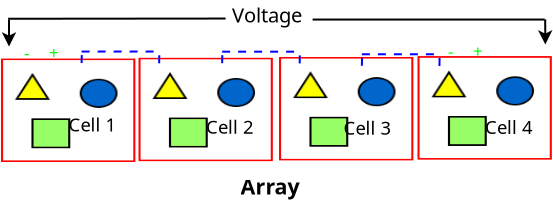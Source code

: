 <?xml version="1.0" encoding="UTF-8"?>
<dia:diagram xmlns:dia="http://www.lysator.liu.se/~alla/dia/">
  <dia:layer name="Segundo Plano" visible="true" active="true">
    <dia:object type="Standard - Image" version="0" id="O0">
      <dia:attribute name="obj_pos">
        <dia:point val="17.8,10.8"/>
      </dia:attribute>
      <dia:attribute name="obj_bb">
        <dia:rectangle val="17.75,10.75;24.568,16.023"/>
      </dia:attribute>
      <dia:attribute name="elem_corner">
        <dia:point val="17.8,10.8"/>
      </dia:attribute>
      <dia:attribute name="elem_width">
        <dia:real val="6.718"/>
      </dia:attribute>
      <dia:attribute name="elem_height">
        <dia:real val="5.173"/>
      </dia:attribute>
      <dia:attribute name="draw_border">
        <dia:boolean val="false"/>
      </dia:attribute>
      <dia:attribute name="keep_aspect">
        <dia:boolean val="true"/>
      </dia:attribute>
      <dia:attribute name="file">
        <dia:string>#/home/benjamim/Imagens/Cliparts/battery2.jpg#</dia:string>
      </dia:attribute>
    </dia:object>
    <dia:object type="Standard - Text" version="1" id="O1">
      <dia:attribute name="obj_pos">
        <dia:point val="29.35,9"/>
      </dia:attribute>
      <dia:attribute name="obj_bb">
        <dia:rectangle val="29.35,8.065;33.13,9.238"/>
      </dia:attribute>
      <dia:attribute name="text">
        <dia:composite type="text">
          <dia:attribute name="string">
            <dia:string>#Voltage#</dia:string>
          </dia:attribute>
          <dia:attribute name="font">
            <dia:font family="sans" style="0" name="Helvetica"/>
          </dia:attribute>
          <dia:attribute name="height">
            <dia:real val="1.259"/>
          </dia:attribute>
          <dia:attribute name="pos">
            <dia:point val="29.35,9"/>
          </dia:attribute>
          <dia:attribute name="color">
            <dia:color val="#000000"/>
          </dia:attribute>
          <dia:attribute name="alignment">
            <dia:enum val="0"/>
          </dia:attribute>
        </dia:composite>
      </dia:attribute>
      <dia:attribute name="valign">
        <dia:enum val="3"/>
      </dia:attribute>
    </dia:object>
    <dia:object type="Standard - Line" version="0" id="O2">
      <dia:attribute name="obj_pos">
        <dia:point val="18.2,10.2"/>
      </dia:attribute>
      <dia:attribute name="obj_bb">
        <dia:rectangle val="17.838,8.8;18.562,10.25"/>
      </dia:attribute>
      <dia:attribute name="conn_endpoints">
        <dia:point val="18.2,10.2"/>
        <dia:point val="18.2,8.85"/>
      </dia:attribute>
      <dia:attribute name="numcp">
        <dia:int val="1"/>
      </dia:attribute>
      <dia:attribute name="start_arrow">
        <dia:enum val="22"/>
      </dia:attribute>
      <dia:attribute name="start_arrow_length">
        <dia:real val="0.5"/>
      </dia:attribute>
      <dia:attribute name="start_arrow_width">
        <dia:real val="0.5"/>
      </dia:attribute>
    </dia:object>
    <dia:object type="Standard - Line" version="0" id="O3">
      <dia:attribute name="obj_pos">
        <dia:point val="45.016,10.099"/>
      </dia:attribute>
      <dia:attribute name="obj_bb">
        <dia:rectangle val="44.65,8.789;45.374,10.149"/>
      </dia:attribute>
      <dia:attribute name="conn_endpoints">
        <dia:point val="45.016,10.099"/>
        <dia:point val="45.009,8.839"/>
      </dia:attribute>
      <dia:attribute name="numcp">
        <dia:int val="1"/>
      </dia:attribute>
      <dia:attribute name="start_arrow">
        <dia:enum val="22"/>
      </dia:attribute>
      <dia:attribute name="start_arrow_length">
        <dia:real val="0.5"/>
      </dia:attribute>
      <dia:attribute name="start_arrow_width">
        <dia:real val="0.5"/>
      </dia:attribute>
    </dia:object>
    <dia:object type="Standard - Image" version="0" id="O4">
      <dia:attribute name="obj_pos">
        <dia:point val="24.675,10.76"/>
      </dia:attribute>
      <dia:attribute name="obj_bb">
        <dia:rectangle val="24.625,10.71;31.443,15.983"/>
      </dia:attribute>
      <dia:attribute name="elem_corner">
        <dia:point val="24.675,10.76"/>
      </dia:attribute>
      <dia:attribute name="elem_width">
        <dia:real val="6.718"/>
      </dia:attribute>
      <dia:attribute name="elem_height">
        <dia:real val="5.173"/>
      </dia:attribute>
      <dia:attribute name="draw_border">
        <dia:boolean val="false"/>
      </dia:attribute>
      <dia:attribute name="keep_aspect">
        <dia:boolean val="true"/>
      </dia:attribute>
      <dia:attribute name="file">
        <dia:string>#/home/benjamim/Imagens/Cliparts/battery2.jpg#</dia:string>
      </dia:attribute>
    </dia:object>
    <dia:object type="Standard - Image" version="0" id="O5">
      <dia:attribute name="obj_pos">
        <dia:point val="31.7,10.72"/>
      </dia:attribute>
      <dia:attribute name="obj_bb">
        <dia:rectangle val="31.65,10.67;38.468,15.943"/>
      </dia:attribute>
      <dia:attribute name="elem_corner">
        <dia:point val="31.7,10.72"/>
      </dia:attribute>
      <dia:attribute name="elem_width">
        <dia:real val="6.718"/>
      </dia:attribute>
      <dia:attribute name="elem_height">
        <dia:real val="5.173"/>
      </dia:attribute>
      <dia:attribute name="draw_border">
        <dia:boolean val="false"/>
      </dia:attribute>
      <dia:attribute name="keep_aspect">
        <dia:boolean val="true"/>
      </dia:attribute>
      <dia:attribute name="file">
        <dia:string>#/home/benjamim/Imagens/Cliparts/battery2.jpg#</dia:string>
      </dia:attribute>
    </dia:object>
    <dia:object type="Standard - Image" version="0" id="O6">
      <dia:attribute name="obj_pos">
        <dia:point val="38.625,10.68"/>
      </dia:attribute>
      <dia:attribute name="obj_bb">
        <dia:rectangle val="38.575,10.63;45.393,15.903"/>
      </dia:attribute>
      <dia:attribute name="elem_corner">
        <dia:point val="38.625,10.68"/>
      </dia:attribute>
      <dia:attribute name="elem_width">
        <dia:real val="6.718"/>
      </dia:attribute>
      <dia:attribute name="elem_height">
        <dia:real val="5.173"/>
      </dia:attribute>
      <dia:attribute name="draw_border">
        <dia:boolean val="false"/>
      </dia:attribute>
      <dia:attribute name="keep_aspect">
        <dia:boolean val="true"/>
      </dia:attribute>
      <dia:attribute name="file">
        <dia:string>#/home/benjamim/Imagens/Cliparts/battery2.jpg#</dia:string>
      </dia:attribute>
    </dia:object>
    <dia:group>
      <dia:object type="Standard - Line" version="0" id="O7">
        <dia:attribute name="obj_pos">
          <dia:point val="21.831,10.45"/>
        </dia:attribute>
        <dia:attribute name="obj_bb">
          <dia:rectangle val="21.781,10.4;25.793,10.5"/>
        </dia:attribute>
        <dia:attribute name="conn_endpoints">
          <dia:point val="21.831,10.45"/>
          <dia:point val="25.743,10.45"/>
        </dia:attribute>
        <dia:attribute name="numcp">
          <dia:int val="1"/>
        </dia:attribute>
        <dia:attribute name="line_color">
          <dia:color val="#0000ff"/>
        </dia:attribute>
        <dia:attribute name="line_style">
          <dia:enum val="1"/>
        </dia:attribute>
        <dia:attribute name="dashlength">
          <dia:real val="0.4"/>
        </dia:attribute>
      </dia:object>
      <dia:object type="Standard - Line" version="0" id="O8">
        <dia:attribute name="obj_pos">
          <dia:point val="21.831,11.025"/>
        </dia:attribute>
        <dia:attribute name="obj_bb">
          <dia:rectangle val="21.78,10.374;21.894,11.076"/>
        </dia:attribute>
        <dia:attribute name="conn_endpoints">
          <dia:point val="21.831,11.025"/>
          <dia:point val="21.843,10.425"/>
        </dia:attribute>
        <dia:attribute name="numcp">
          <dia:int val="1"/>
        </dia:attribute>
        <dia:attribute name="line_color">
          <dia:color val="#0000ff"/>
        </dia:attribute>
        <dia:attribute name="line_style">
          <dia:enum val="1"/>
        </dia:attribute>
        <dia:attribute name="dashlength">
          <dia:real val="0.4"/>
        </dia:attribute>
      </dia:object>
      <dia:object type="Standard - Line" version="0" id="O9">
        <dia:attribute name="obj_pos">
          <dia:point val="25.708,11.037"/>
        </dia:attribute>
        <dia:attribute name="obj_bb">
          <dia:rectangle val="25.657,10.374;25.769,11.088"/>
        </dia:attribute>
        <dia:attribute name="conn_endpoints">
          <dia:point val="25.708,11.037"/>
          <dia:point val="25.718,10.425"/>
        </dia:attribute>
        <dia:attribute name="numcp">
          <dia:int val="1"/>
        </dia:attribute>
        <dia:attribute name="line_color">
          <dia:color val="#0000ff"/>
        </dia:attribute>
        <dia:attribute name="line_style">
          <dia:enum val="1"/>
        </dia:attribute>
        <dia:attribute name="dashlength">
          <dia:real val="0.4"/>
        </dia:attribute>
      </dia:object>
    </dia:group>
    <dia:group>
      <dia:object type="Standard - Line" version="0" id="O10">
        <dia:attribute name="obj_pos">
          <dia:point val="28.857,10.456"/>
        </dia:attribute>
        <dia:attribute name="obj_bb">
          <dia:rectangle val="28.807,10.406;32.819,10.506"/>
        </dia:attribute>
        <dia:attribute name="conn_endpoints">
          <dia:point val="28.857,10.456"/>
          <dia:point val="32.769,10.456"/>
        </dia:attribute>
        <dia:attribute name="numcp">
          <dia:int val="1"/>
        </dia:attribute>
        <dia:attribute name="line_color">
          <dia:color val="#0000ff"/>
        </dia:attribute>
        <dia:attribute name="line_style">
          <dia:enum val="1"/>
        </dia:attribute>
        <dia:attribute name="dashlength">
          <dia:real val="0.4"/>
        </dia:attribute>
      </dia:object>
      <dia:object type="Standard - Line" version="0" id="O11">
        <dia:attribute name="obj_pos">
          <dia:point val="28.857,11.031"/>
        </dia:attribute>
        <dia:attribute name="obj_bb">
          <dia:rectangle val="28.806,10.38;28.92,11.082"/>
        </dia:attribute>
        <dia:attribute name="conn_endpoints">
          <dia:point val="28.857,11.031"/>
          <dia:point val="28.869,10.431"/>
        </dia:attribute>
        <dia:attribute name="numcp">
          <dia:int val="1"/>
        </dia:attribute>
        <dia:attribute name="line_color">
          <dia:color val="#0000ff"/>
        </dia:attribute>
        <dia:attribute name="line_style">
          <dia:enum val="1"/>
        </dia:attribute>
        <dia:attribute name="dashlength">
          <dia:real val="0.4"/>
        </dia:attribute>
      </dia:object>
      <dia:object type="Standard - Line" version="0" id="O12">
        <dia:attribute name="obj_pos">
          <dia:point val="32.734,11.043"/>
        </dia:attribute>
        <dia:attribute name="obj_bb">
          <dia:rectangle val="32.683,10.38;32.795,11.094"/>
        </dia:attribute>
        <dia:attribute name="conn_endpoints">
          <dia:point val="32.734,11.043"/>
          <dia:point val="32.744,10.431"/>
        </dia:attribute>
        <dia:attribute name="numcp">
          <dia:int val="1"/>
        </dia:attribute>
        <dia:attribute name="line_color">
          <dia:color val="#0000ff"/>
        </dia:attribute>
        <dia:attribute name="line_style">
          <dia:enum val="1"/>
        </dia:attribute>
        <dia:attribute name="dashlength">
          <dia:real val="0.4"/>
        </dia:attribute>
      </dia:object>
    </dia:group>
    <dia:group>
      <dia:object type="Standard - Line" version="0" id="O13">
        <dia:attribute name="obj_pos">
          <dia:point val="35.844,10.586"/>
        </dia:attribute>
        <dia:attribute name="obj_bb">
          <dia:rectangle val="35.794,10.536;39.807,10.636"/>
        </dia:attribute>
        <dia:attribute name="conn_endpoints">
          <dia:point val="35.844,10.586"/>
          <dia:point val="39.757,10.586"/>
        </dia:attribute>
        <dia:attribute name="numcp">
          <dia:int val="1"/>
        </dia:attribute>
        <dia:attribute name="line_color">
          <dia:color val="#0000ff"/>
        </dia:attribute>
        <dia:attribute name="line_style">
          <dia:enum val="1"/>
        </dia:attribute>
        <dia:attribute name="dashlength">
          <dia:real val="0.4"/>
        </dia:attribute>
      </dia:object>
      <dia:object type="Standard - Line" version="0" id="O14">
        <dia:attribute name="obj_pos">
          <dia:point val="35.844,11.161"/>
        </dia:attribute>
        <dia:attribute name="obj_bb">
          <dia:rectangle val="35.793,10.51;35.908,11.212"/>
        </dia:attribute>
        <dia:attribute name="conn_endpoints">
          <dia:point val="35.844,11.161"/>
          <dia:point val="35.857,10.561"/>
        </dia:attribute>
        <dia:attribute name="numcp">
          <dia:int val="1"/>
        </dia:attribute>
        <dia:attribute name="line_color">
          <dia:color val="#0000ff"/>
        </dia:attribute>
        <dia:attribute name="line_style">
          <dia:enum val="1"/>
        </dia:attribute>
        <dia:attribute name="dashlength">
          <dia:real val="0.4"/>
        </dia:attribute>
      </dia:object>
      <dia:object type="Standard - Line" version="0" id="O15">
        <dia:attribute name="obj_pos">
          <dia:point val="39.722,11.173"/>
        </dia:attribute>
        <dia:attribute name="obj_bb">
          <dia:rectangle val="39.671,10.51;39.783,11.224"/>
        </dia:attribute>
        <dia:attribute name="conn_endpoints">
          <dia:point val="39.722,11.173"/>
          <dia:point val="39.732,10.561"/>
        </dia:attribute>
        <dia:attribute name="numcp">
          <dia:int val="1"/>
        </dia:attribute>
        <dia:attribute name="line_color">
          <dia:color val="#0000ff"/>
        </dia:attribute>
        <dia:attribute name="line_style">
          <dia:enum val="1"/>
        </dia:attribute>
        <dia:attribute name="dashlength">
          <dia:real val="0.4"/>
        </dia:attribute>
      </dia:object>
    </dia:group>
    <dia:object type="Standard - Text" version="1" id="O16">
      <dia:attribute name="obj_pos">
        <dia:point val="18.956,10.82"/>
      </dia:attribute>
      <dia:attribute name="obj_bb">
        <dia:rectangle val="18.956,10.033;21.321,11.02"/>
      </dia:attribute>
      <dia:attribute name="text">
        <dia:composite type="text">
          <dia:attribute name="string">
            <dia:string>#-     +#</dia:string>
          </dia:attribute>
          <dia:attribute name="font">
            <dia:font family="sans" style="0" name="Helvetica"/>
          </dia:attribute>
          <dia:attribute name="height">
            <dia:real val="1.058"/>
          </dia:attribute>
          <dia:attribute name="pos">
            <dia:point val="18.956,10.82"/>
          </dia:attribute>
          <dia:attribute name="color">
            <dia:color val="#00ff00"/>
          </dia:attribute>
          <dia:attribute name="alignment">
            <dia:enum val="0"/>
          </dia:attribute>
        </dia:composite>
      </dia:attribute>
      <dia:attribute name="valign">
        <dia:enum val="3"/>
      </dia:attribute>
    </dia:object>
    <dia:object type="Standard - Text" version="1" id="O17">
      <dia:attribute name="obj_pos">
        <dia:point val="40.156,10.748"/>
      </dia:attribute>
      <dia:attribute name="obj_bb">
        <dia:rectangle val="40.156,9.96;42.521,10.947"/>
      </dia:attribute>
      <dia:attribute name="text">
        <dia:composite type="text">
          <dia:attribute name="string">
            <dia:string>#-     +#</dia:string>
          </dia:attribute>
          <dia:attribute name="font">
            <dia:font family="sans" style="0" name="Helvetica"/>
          </dia:attribute>
          <dia:attribute name="height">
            <dia:real val="1.058"/>
          </dia:attribute>
          <dia:attribute name="pos">
            <dia:point val="40.156,10.748"/>
          </dia:attribute>
          <dia:attribute name="color">
            <dia:color val="#00ff00"/>
          </dia:attribute>
          <dia:attribute name="alignment">
            <dia:enum val="0"/>
          </dia:attribute>
        </dia:composite>
      </dia:attribute>
      <dia:attribute name="valign">
        <dia:enum val="3"/>
      </dia:attribute>
    </dia:object>
    <dia:object type="Standard - Text" version="1" id="O18">
      <dia:attribute name="obj_pos">
        <dia:point val="21.181,14.45"/>
      </dia:attribute>
      <dia:attribute name="obj_bb">
        <dia:rectangle val="21.181,13.592;23.788,14.668"/>
      </dia:attribute>
      <dia:attribute name="text">
        <dia:composite type="text">
          <dia:attribute name="string">
            <dia:string>#Cell 1#</dia:string>
          </dia:attribute>
          <dia:attribute name="font">
            <dia:font family="sans" style="0" name="Helvetica"/>
          </dia:attribute>
          <dia:attribute name="height">
            <dia:real val="1.153"/>
          </dia:attribute>
          <dia:attribute name="pos">
            <dia:point val="21.181,14.45"/>
          </dia:attribute>
          <dia:attribute name="color">
            <dia:color val="#000000"/>
          </dia:attribute>
          <dia:attribute name="alignment">
            <dia:enum val="0"/>
          </dia:attribute>
        </dia:composite>
      </dia:attribute>
      <dia:attribute name="valign">
        <dia:enum val="3"/>
      </dia:attribute>
    </dia:object>
    <dia:object type="Standard - Text" version="1" id="O19">
      <dia:attribute name="obj_pos">
        <dia:point val="28.056,14.555"/>
      </dia:attribute>
      <dia:attribute name="obj_bb">
        <dia:rectangle val="28.056,13.697;30.663,14.773"/>
      </dia:attribute>
      <dia:attribute name="text">
        <dia:composite type="text">
          <dia:attribute name="string">
            <dia:string>#Cell 2#</dia:string>
          </dia:attribute>
          <dia:attribute name="font">
            <dia:font family="sans" style="0" name="Helvetica"/>
          </dia:attribute>
          <dia:attribute name="height">
            <dia:real val="1.153"/>
          </dia:attribute>
          <dia:attribute name="pos">
            <dia:point val="28.056,14.555"/>
          </dia:attribute>
          <dia:attribute name="color">
            <dia:color val="#000000"/>
          </dia:attribute>
          <dia:attribute name="alignment">
            <dia:enum val="0"/>
          </dia:attribute>
        </dia:composite>
      </dia:attribute>
      <dia:attribute name="valign">
        <dia:enum val="3"/>
      </dia:attribute>
    </dia:object>
    <dia:object type="Standard - Text" version="1" id="O20">
      <dia:attribute name="obj_pos">
        <dia:point val="34.931,14.615"/>
      </dia:attribute>
      <dia:attribute name="obj_bb">
        <dia:rectangle val="34.931,13.758;37.538,14.832"/>
      </dia:attribute>
      <dia:attribute name="text">
        <dia:composite type="text">
          <dia:attribute name="string">
            <dia:string>#Cell 3#</dia:string>
          </dia:attribute>
          <dia:attribute name="font">
            <dia:font family="sans" style="0" name="Helvetica"/>
          </dia:attribute>
          <dia:attribute name="height">
            <dia:real val="1.153"/>
          </dia:attribute>
          <dia:attribute name="pos">
            <dia:point val="34.931,14.615"/>
          </dia:attribute>
          <dia:attribute name="color">
            <dia:color val="#000000"/>
          </dia:attribute>
          <dia:attribute name="alignment">
            <dia:enum val="0"/>
          </dia:attribute>
        </dia:composite>
      </dia:attribute>
      <dia:attribute name="valign">
        <dia:enum val="3"/>
      </dia:attribute>
    </dia:object>
    <dia:object type="Standard - Text" version="1" id="O21">
      <dia:attribute name="obj_pos">
        <dia:point val="42.006,14.575"/>
      </dia:attribute>
      <dia:attribute name="obj_bb">
        <dia:rectangle val="42.006,13.717;44.613,14.793"/>
      </dia:attribute>
      <dia:attribute name="text">
        <dia:composite type="text">
          <dia:attribute name="string">
            <dia:string>#Cell 4#</dia:string>
          </dia:attribute>
          <dia:attribute name="font">
            <dia:font family="sans" style="0" name="Helvetica"/>
          </dia:attribute>
          <dia:attribute name="height">
            <dia:real val="1.153"/>
          </dia:attribute>
          <dia:attribute name="pos">
            <dia:point val="42.006,14.575"/>
          </dia:attribute>
          <dia:attribute name="color">
            <dia:color val="#000000"/>
          </dia:attribute>
          <dia:attribute name="alignment">
            <dia:enum val="0"/>
          </dia:attribute>
        </dia:composite>
      </dia:attribute>
      <dia:attribute name="valign">
        <dia:enum val="3"/>
      </dia:attribute>
    </dia:object>
    <dia:object type="Standard - Text" version="1" id="O22">
      <dia:attribute name="obj_pos">
        <dia:point val="29.781,17.6"/>
      </dia:attribute>
      <dia:attribute name="obj_bb">
        <dia:rectangle val="29.781,16.605;33.053,17.855"/>
      </dia:attribute>
      <dia:attribute name="text">
        <dia:composite type="text">
          <dia:attribute name="string">
            <dia:string>#Array#</dia:string>
          </dia:attribute>
          <dia:attribute name="font">
            <dia:font family="sans" style="80" name="Helvetica-Bold"/>
          </dia:attribute>
          <dia:attribute name="height">
            <dia:real val="1.34"/>
          </dia:attribute>
          <dia:attribute name="pos">
            <dia:point val="29.781,17.6"/>
          </dia:attribute>
          <dia:attribute name="color">
            <dia:color val="#000000"/>
          </dia:attribute>
          <dia:attribute name="alignment">
            <dia:enum val="0"/>
          </dia:attribute>
        </dia:composite>
      </dia:attribute>
      <dia:attribute name="valign">
        <dia:enum val="3"/>
      </dia:attribute>
    </dia:object>
    <dia:object type="Standard - Line" version="0" id="O23">
      <dia:attribute name="obj_pos">
        <dia:point val="18.156,8.81"/>
      </dia:attribute>
      <dia:attribute name="obj_bb">
        <dia:rectangle val="18.106,8.75;29.081,8.86"/>
      </dia:attribute>
      <dia:attribute name="conn_endpoints">
        <dia:point val="18.156,8.81"/>
        <dia:point val="29.031,8.8"/>
      </dia:attribute>
      <dia:attribute name="numcp">
        <dia:int val="1"/>
      </dia:attribute>
    </dia:object>
    <dia:object type="Standard - Line" version="0" id="O24">
      <dia:attribute name="obj_pos">
        <dia:point val="33.381,8.85"/>
      </dia:attribute>
      <dia:attribute name="obj_bb">
        <dia:rectangle val="33.331,8.8;45.031,8.9"/>
      </dia:attribute>
      <dia:attribute name="conn_endpoints">
        <dia:point val="33.381,8.85"/>
        <dia:point val="44.981,8.85"/>
      </dia:attribute>
      <dia:attribute name="numcp">
        <dia:int val="1"/>
      </dia:attribute>
    </dia:object>
  </dia:layer>
</dia:diagram>

